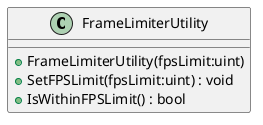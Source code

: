 @startuml
class FrameLimiterUtility {
    + FrameLimiterUtility(fpsLimit:uint)
    + SetFPSLimit(fpsLimit:uint) : void
    + IsWithinFPSLimit() : bool
}
@enduml
